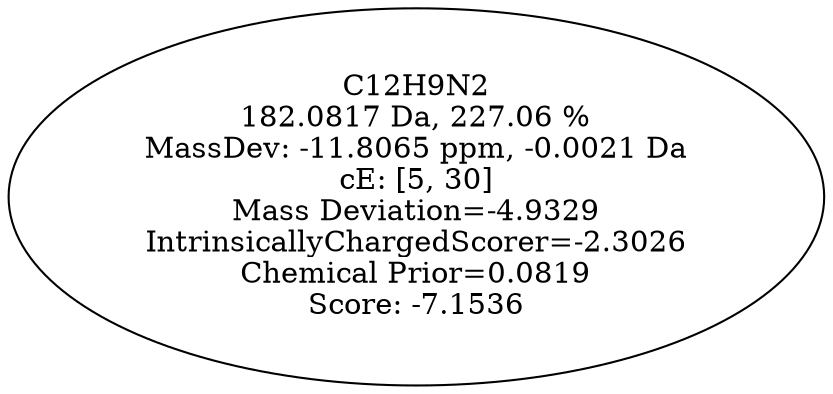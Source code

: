 strict digraph {
v1 [label="C12H9N2\n182.0817 Da, 227.06 %\nMassDev: -11.8065 ppm, -0.0021 Da\ncE: [5, 30]\nMass Deviation=-4.9329\nIntrinsicallyChargedScorer=-2.3026\nChemical Prior=0.0819\nScore: -7.1536"];
}